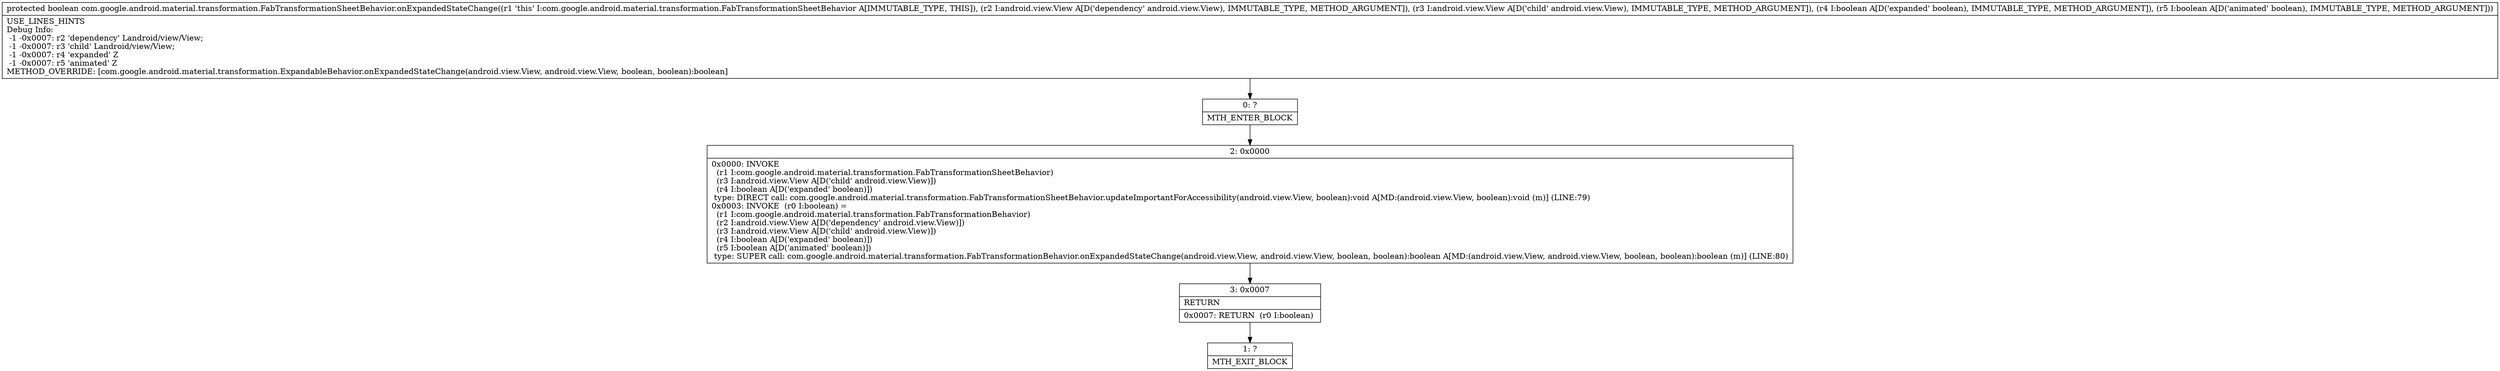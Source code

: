 digraph "CFG forcom.google.android.material.transformation.FabTransformationSheetBehavior.onExpandedStateChange(Landroid\/view\/View;Landroid\/view\/View;ZZ)Z" {
Node_0 [shape=record,label="{0\:\ ?|MTH_ENTER_BLOCK\l}"];
Node_2 [shape=record,label="{2\:\ 0x0000|0x0000: INVOKE  \l  (r1 I:com.google.android.material.transformation.FabTransformationSheetBehavior)\l  (r3 I:android.view.View A[D('child' android.view.View)])\l  (r4 I:boolean A[D('expanded' boolean)])\l type: DIRECT call: com.google.android.material.transformation.FabTransformationSheetBehavior.updateImportantForAccessibility(android.view.View, boolean):void A[MD:(android.view.View, boolean):void (m)] (LINE:79)\l0x0003: INVOKE  (r0 I:boolean) = \l  (r1 I:com.google.android.material.transformation.FabTransformationBehavior)\l  (r2 I:android.view.View A[D('dependency' android.view.View)])\l  (r3 I:android.view.View A[D('child' android.view.View)])\l  (r4 I:boolean A[D('expanded' boolean)])\l  (r5 I:boolean A[D('animated' boolean)])\l type: SUPER call: com.google.android.material.transformation.FabTransformationBehavior.onExpandedStateChange(android.view.View, android.view.View, boolean, boolean):boolean A[MD:(android.view.View, android.view.View, boolean, boolean):boolean (m)] (LINE:80)\l}"];
Node_3 [shape=record,label="{3\:\ 0x0007|RETURN\l|0x0007: RETURN  (r0 I:boolean) \l}"];
Node_1 [shape=record,label="{1\:\ ?|MTH_EXIT_BLOCK\l}"];
MethodNode[shape=record,label="{protected boolean com.google.android.material.transformation.FabTransformationSheetBehavior.onExpandedStateChange((r1 'this' I:com.google.android.material.transformation.FabTransformationSheetBehavior A[IMMUTABLE_TYPE, THIS]), (r2 I:android.view.View A[D('dependency' android.view.View), IMMUTABLE_TYPE, METHOD_ARGUMENT]), (r3 I:android.view.View A[D('child' android.view.View), IMMUTABLE_TYPE, METHOD_ARGUMENT]), (r4 I:boolean A[D('expanded' boolean), IMMUTABLE_TYPE, METHOD_ARGUMENT]), (r5 I:boolean A[D('animated' boolean), IMMUTABLE_TYPE, METHOD_ARGUMENT]))  | USE_LINES_HINTS\lDebug Info:\l  \-1 \-0x0007: r2 'dependency' Landroid\/view\/View;\l  \-1 \-0x0007: r3 'child' Landroid\/view\/View;\l  \-1 \-0x0007: r4 'expanded' Z\l  \-1 \-0x0007: r5 'animated' Z\lMETHOD_OVERRIDE: [com.google.android.material.transformation.ExpandableBehavior.onExpandedStateChange(android.view.View, android.view.View, boolean, boolean):boolean]\l}"];
MethodNode -> Node_0;Node_0 -> Node_2;
Node_2 -> Node_3;
Node_3 -> Node_1;
}

